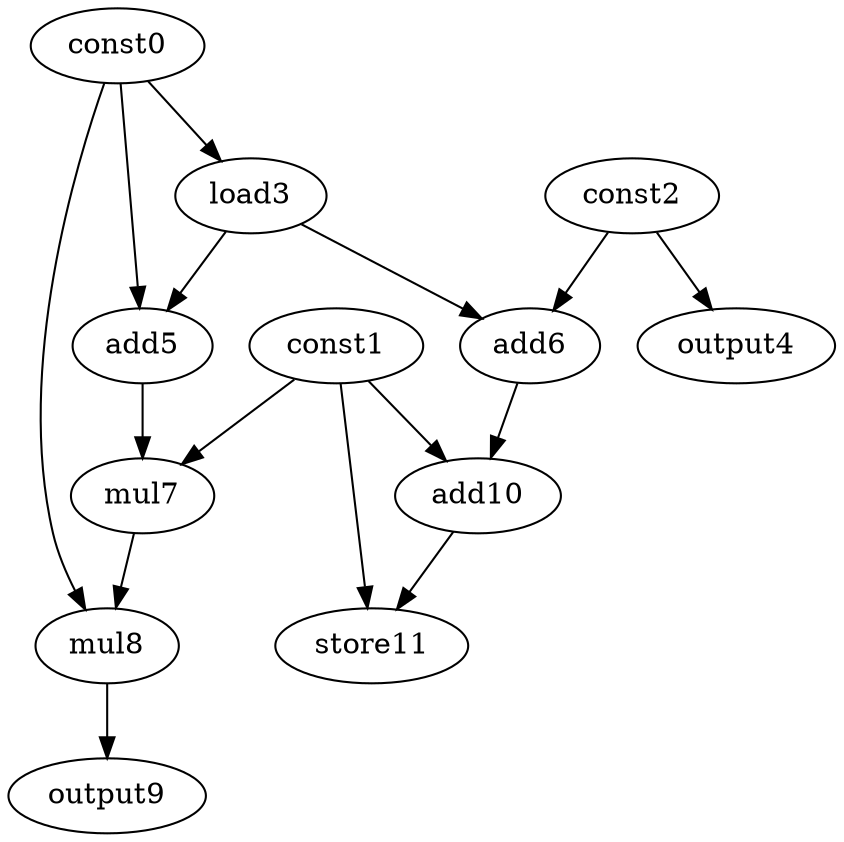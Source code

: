 digraph G { 
const0[opcode=const]; 
const1[opcode=const]; 
const2[opcode=const]; 
load3[opcode=load]; 
output4[opcode=output]; 
add5[opcode=add]; 
add6[opcode=add]; 
mul7[opcode=mul]; 
mul8[opcode=mul]; 
output9[opcode=output]; 
add10[opcode=add]; 
store11[opcode=store]; 
const0->load3[operand=0];
const2->output4[operand=0];
const0->add5[operand=0];
load3->add5[operand=1];
const2->add6[operand=0];
load3->add6[operand=1];
const1->mul7[operand=0];
add5->mul7[operand=1];
const1->add10[operand=0];
add6->add10[operand=1];
mul7->mul8[operand=0];
const0->mul8[operand=1];
const1->store11[operand=0];
add10->store11[operand=1];
mul8->output9[operand=0];
}
